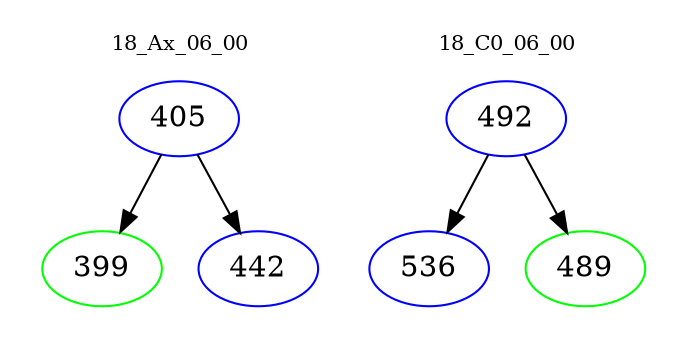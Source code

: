 digraph{
subgraph cluster_0 {
color = white
label = "18_Ax_06_00";
fontsize=10;
T0_405 [label="405", color="blue"]
T0_405 -> T0_399 [color="black"]
T0_399 [label="399", color="green"]
T0_405 -> T0_442 [color="black"]
T0_442 [label="442", color="blue"]
}
subgraph cluster_1 {
color = white
label = "18_C0_06_00";
fontsize=10;
T1_492 [label="492", color="blue"]
T1_492 -> T1_536 [color="black"]
T1_536 [label="536", color="blue"]
T1_492 -> T1_489 [color="black"]
T1_489 [label="489", color="green"]
}
}
